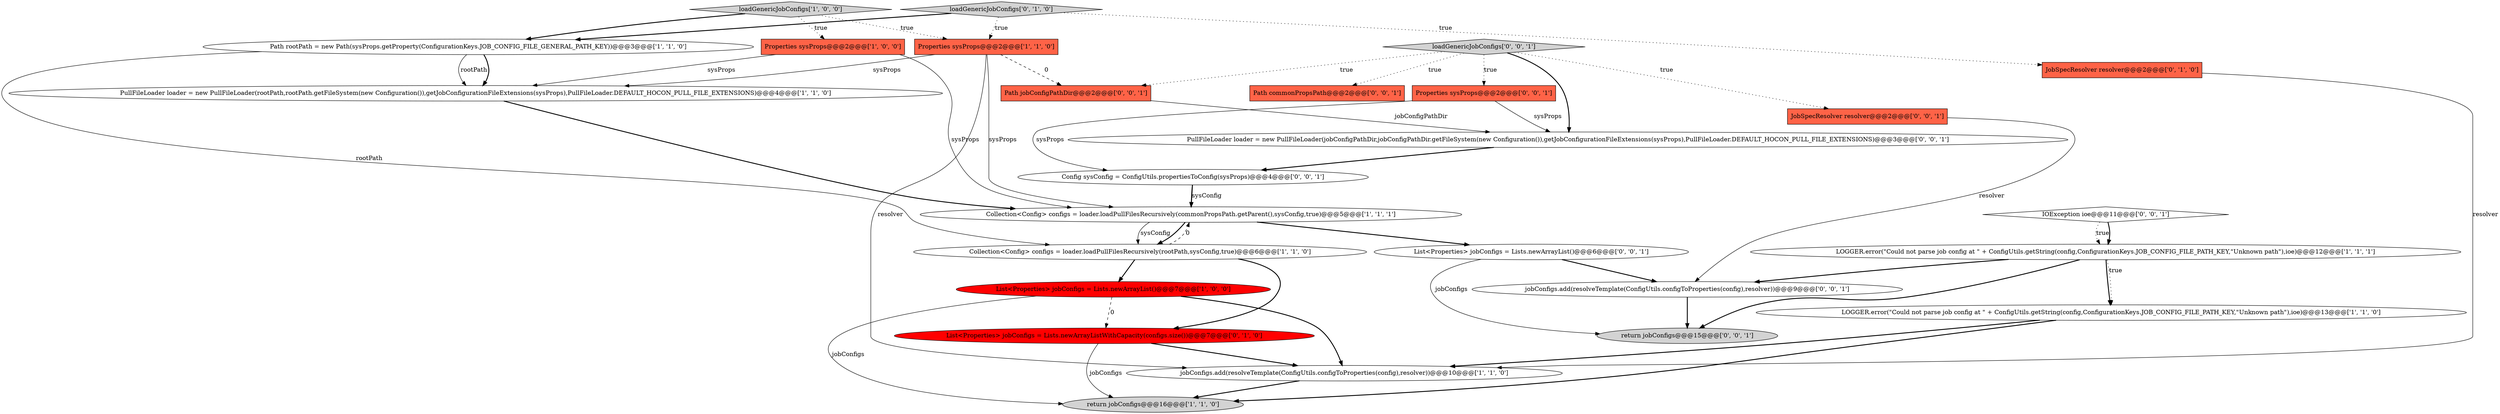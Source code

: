 digraph {
23 [style = filled, label = "List<Properties> jobConfigs = Lists.newArrayList()@@@6@@@['0', '0', '1']", fillcolor = white, shape = ellipse image = "AAA0AAABBB3BBB"];
16 [style = filled, label = "return jobConfigs@@@15@@@['0', '0', '1']", fillcolor = lightgray, shape = ellipse image = "AAA0AAABBB3BBB"];
11 [style = filled, label = "return jobConfigs@@@16@@@['1', '1', '0']", fillcolor = lightgray, shape = ellipse image = "AAA0AAABBB1BBB"];
4 [style = filled, label = "Path rootPath = new Path(sysProps.getProperty(ConfigurationKeys.JOB_CONFIG_FILE_GENERAL_PATH_KEY))@@@3@@@['1', '1', '0']", fillcolor = white, shape = ellipse image = "AAA0AAABBB1BBB"];
17 [style = filled, label = "Properties sysProps@@@2@@@['0', '0', '1']", fillcolor = tomato, shape = box image = "AAA0AAABBB3BBB"];
9 [style = filled, label = "Properties sysProps@@@2@@@['1', '1', '0']", fillcolor = tomato, shape = box image = "AAA0AAABBB1BBB"];
19 [style = filled, label = "Path commonPropsPath@@@2@@@['0', '0', '1']", fillcolor = tomato, shape = box image = "AAA0AAABBB3BBB"];
18 [style = filled, label = "Config sysConfig = ConfigUtils.propertiesToConfig(sysProps)@@@4@@@['0', '0', '1']", fillcolor = white, shape = ellipse image = "AAA0AAABBB3BBB"];
24 [style = filled, label = "PullFileLoader loader = new PullFileLoader(jobConfigPathDir,jobConfigPathDir.getFileSystem(new Configuration()),getJobConfigurationFileExtensions(sysProps),PullFileLoader.DEFAULT_HOCON_PULL_FILE_EXTENSIONS)@@@3@@@['0', '0', '1']", fillcolor = white, shape = ellipse image = "AAA0AAABBB3BBB"];
25 [style = filled, label = "jobConfigs.add(resolveTemplate(ConfigUtils.configToProperties(config),resolver))@@@9@@@['0', '0', '1']", fillcolor = white, shape = ellipse image = "AAA0AAABBB3BBB"];
21 [style = filled, label = "loadGenericJobConfigs['0', '0', '1']", fillcolor = lightgray, shape = diamond image = "AAA0AAABBB3BBB"];
15 [style = filled, label = "JobSpecResolver resolver@@@2@@@['0', '0', '1']", fillcolor = tomato, shape = box image = "AAA0AAABBB3BBB"];
20 [style = filled, label = "IOException ioe@@@11@@@['0', '0', '1']", fillcolor = white, shape = diamond image = "AAA0AAABBB3BBB"];
12 [style = filled, label = "JobSpecResolver resolver@@@2@@@['0', '1', '0']", fillcolor = tomato, shape = box image = "AAA0AAABBB2BBB"];
1 [style = filled, label = "loadGenericJobConfigs['1', '0', '0']", fillcolor = lightgray, shape = diamond image = "AAA0AAABBB1BBB"];
6 [style = filled, label = "List<Properties> jobConfigs = Lists.newArrayList()@@@7@@@['1', '0', '0']", fillcolor = red, shape = ellipse image = "AAA1AAABBB1BBB"];
13 [style = filled, label = "List<Properties> jobConfigs = Lists.newArrayListWithCapacity(configs.size())@@@7@@@['0', '1', '0']", fillcolor = red, shape = ellipse image = "AAA1AAABBB2BBB"];
10 [style = filled, label = "LOGGER.error(\"Could not parse job config at \" + ConfigUtils.getString(config,ConfigurationKeys.JOB_CONFIG_FILE_PATH_KEY,\"Unknown path\"),ioe)@@@13@@@['1', '1', '0']", fillcolor = white, shape = ellipse image = "AAA0AAABBB1BBB"];
7 [style = filled, label = "PullFileLoader loader = new PullFileLoader(rootPath,rootPath.getFileSystem(new Configuration()),getJobConfigurationFileExtensions(sysProps),PullFileLoader.DEFAULT_HOCON_PULL_FILE_EXTENSIONS)@@@4@@@['1', '1', '0']", fillcolor = white, shape = ellipse image = "AAA0AAABBB1BBB"];
5 [style = filled, label = "Collection<Config> configs = loader.loadPullFilesRecursively(rootPath,sysConfig,true)@@@6@@@['1', '1', '0']", fillcolor = white, shape = ellipse image = "AAA0AAABBB1BBB"];
14 [style = filled, label = "loadGenericJobConfigs['0', '1', '0']", fillcolor = lightgray, shape = diamond image = "AAA0AAABBB2BBB"];
8 [style = filled, label = "LOGGER.error(\"Could not parse job config at \" + ConfigUtils.getString(config,ConfigurationKeys.JOB_CONFIG_FILE_PATH_KEY,\"Unknown path\"),ioe)@@@12@@@['1', '1', '1']", fillcolor = white, shape = ellipse image = "AAA0AAABBB1BBB"];
3 [style = filled, label = "jobConfigs.add(resolveTemplate(ConfigUtils.configToProperties(config),resolver))@@@10@@@['1', '1', '0']", fillcolor = white, shape = ellipse image = "AAA0AAABBB1BBB"];
0 [style = filled, label = "Properties sysProps@@@2@@@['1', '0', '0']", fillcolor = tomato, shape = box image = "AAA0AAABBB1BBB"];
2 [style = filled, label = "Collection<Config> configs = loader.loadPullFilesRecursively(commonPropsPath.getParent(),sysConfig,true)@@@5@@@['1', '1', '1']", fillcolor = white, shape = ellipse image = "AAA0AAABBB1BBB"];
22 [style = filled, label = "Path jobConfigPathDir@@@2@@@['0', '0', '1']", fillcolor = tomato, shape = box image = "AAA0AAABBB3BBB"];
6->3 [style = bold, label=""];
9->7 [style = solid, label="sysProps"];
8->10 [style = bold, label=""];
1->4 [style = bold, label=""];
23->25 [style = bold, label=""];
8->16 [style = bold, label=""];
14->12 [style = dotted, label="true"];
18->2 [style = solid, label="sysConfig"];
21->15 [style = dotted, label="true"];
20->8 [style = dotted, label="true"];
15->25 [style = solid, label="resolver"];
3->11 [style = bold, label=""];
6->11 [style = solid, label="jobConfigs"];
4->7 [style = solid, label="rootPath"];
10->3 [style = bold, label=""];
21->22 [style = dotted, label="true"];
9->22 [style = dashed, label="0"];
21->24 [style = bold, label=""];
21->17 [style = dotted, label="true"];
5->2 [style = dashed, label="0"];
8->10 [style = dotted, label="true"];
18->2 [style = bold, label=""];
0->2 [style = solid, label="sysProps"];
25->16 [style = bold, label=""];
24->18 [style = bold, label=""];
4->7 [style = bold, label=""];
9->3 [style = solid, label="resolver"];
22->24 [style = solid, label="jobConfigPathDir"];
12->3 [style = solid, label="resolver"];
2->23 [style = bold, label=""];
17->18 [style = solid, label="sysProps"];
13->11 [style = solid, label="jobConfigs"];
20->8 [style = bold, label=""];
6->13 [style = dashed, label="0"];
5->6 [style = bold, label=""];
13->3 [style = bold, label=""];
4->5 [style = solid, label="rootPath"];
7->2 [style = bold, label=""];
5->13 [style = bold, label=""];
1->9 [style = dotted, label="true"];
21->19 [style = dotted, label="true"];
0->7 [style = solid, label="sysProps"];
9->2 [style = solid, label="sysProps"];
2->5 [style = solid, label="sysConfig"];
1->0 [style = dotted, label="true"];
14->9 [style = dotted, label="true"];
23->16 [style = solid, label="jobConfigs"];
8->25 [style = bold, label=""];
17->24 [style = solid, label="sysProps"];
2->5 [style = bold, label=""];
14->4 [style = bold, label=""];
10->11 [style = bold, label=""];
}
